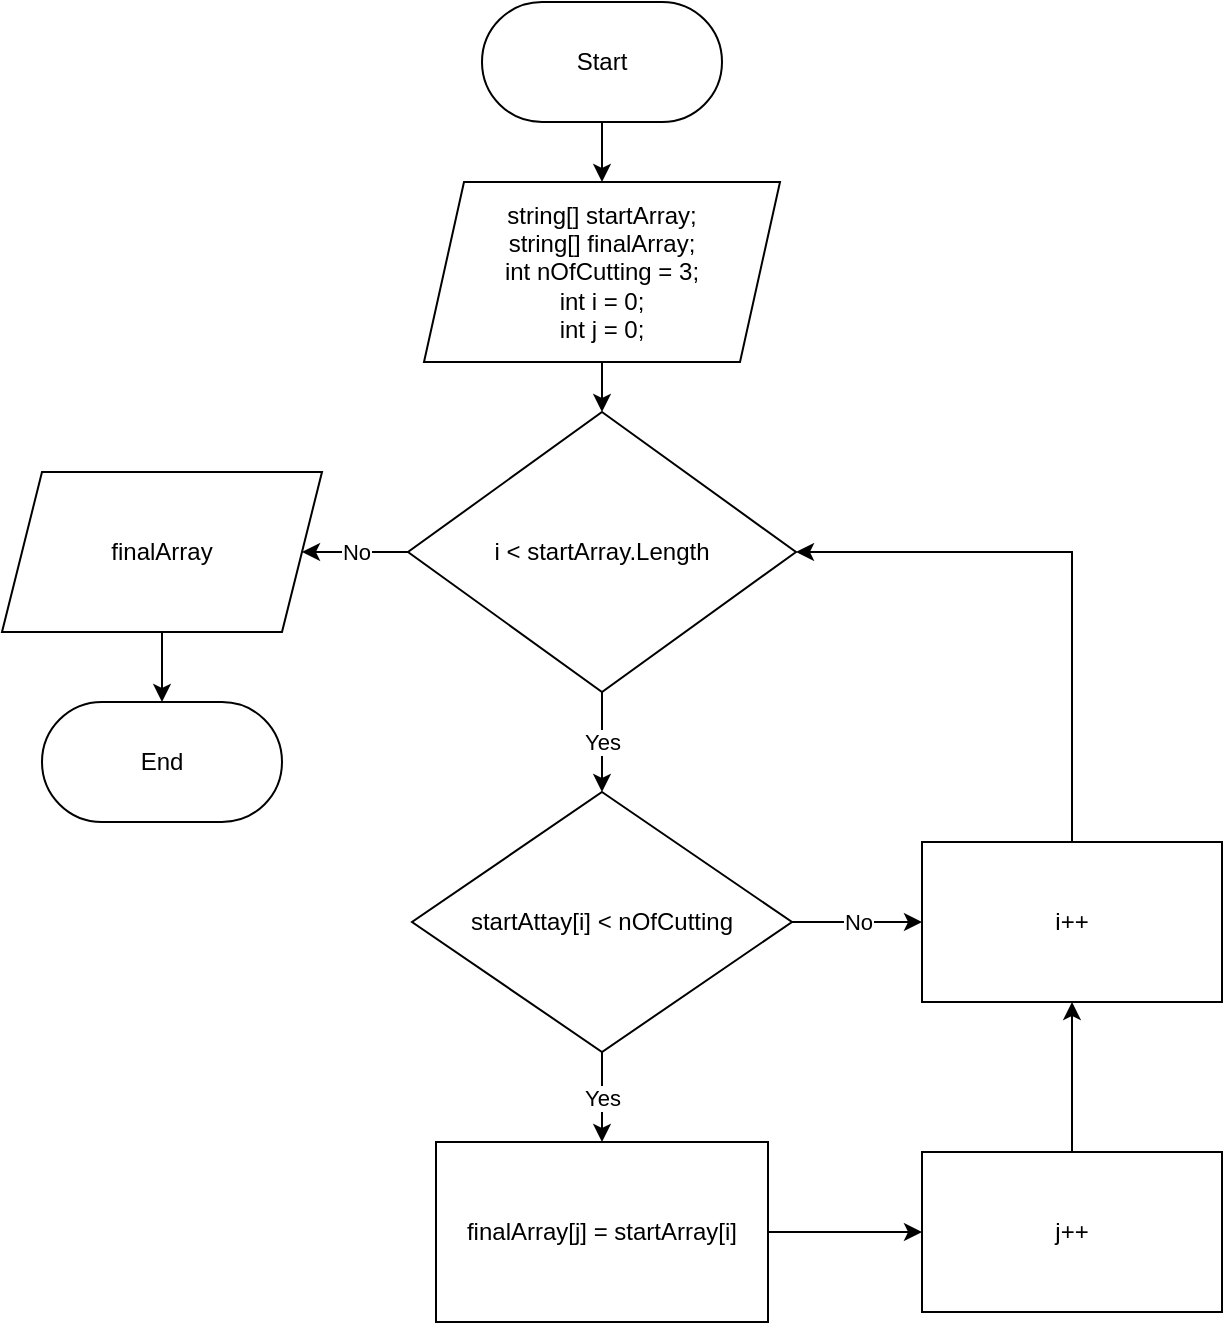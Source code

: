 <mxfile version="20.3.0" type="device"><diagram id="C5RBs43oDa-KdzZeNtuy" name="Page-1"><mxGraphModel dx="1038" dy="641" grid="1" gridSize="10" guides="1" tooltips="1" connect="1" arrows="1" fold="1" page="1" pageScale="1" pageWidth="827" pageHeight="1169" math="0" shadow="0"><root><mxCell id="WIyWlLk6GJQsqaUBKTNV-0"/><mxCell id="WIyWlLk6GJQsqaUBKTNV-1" parent="WIyWlLk6GJQsqaUBKTNV-0"/><mxCell id="HQiyqDtOsf1_wWNXgMHu-0" value="Start" style="rounded=1;whiteSpace=wrap;html=1;arcSize=50;" vertex="1" parent="WIyWlLk6GJQsqaUBKTNV-1"><mxGeometry x="350" y="60" width="120" height="60" as="geometry"/></mxCell><mxCell id="HQiyqDtOsf1_wWNXgMHu-1" value="string[] startArray;&lt;br&gt;string[] finalArray;&lt;br&gt;int nOfCutting = 3;&lt;br&gt;int i = 0;&lt;br&gt;int j = 0;" style="shape=parallelogram;perimeter=parallelogramPerimeter;whiteSpace=wrap;html=1;fixedSize=1;" vertex="1" parent="WIyWlLk6GJQsqaUBKTNV-1"><mxGeometry x="321" y="150" width="178" height="90" as="geometry"/></mxCell><mxCell id="HQiyqDtOsf1_wWNXgMHu-2" value="" style="endArrow=classic;html=1;rounded=0;entryX=0.5;entryY=0;entryDx=0;entryDy=0;exitX=0.5;exitY=1;exitDx=0;exitDy=0;" edge="1" parent="WIyWlLk6GJQsqaUBKTNV-1" source="HQiyqDtOsf1_wWNXgMHu-0" target="HQiyqDtOsf1_wWNXgMHu-1"><mxGeometry width="50" height="50" relative="1" as="geometry"><mxPoint x="390" y="80" as="sourcePoint"/><mxPoint x="440" y="30" as="targetPoint"/></mxGeometry></mxCell><mxCell id="HQiyqDtOsf1_wWNXgMHu-3" value="i &amp;lt; startArray.Length" style="rhombus;whiteSpace=wrap;html=1;" vertex="1" parent="WIyWlLk6GJQsqaUBKTNV-1"><mxGeometry x="313" y="265" width="194" height="140" as="geometry"/></mxCell><mxCell id="HQiyqDtOsf1_wWNXgMHu-4" value="finalArray" style="shape=parallelogram;perimeter=parallelogramPerimeter;whiteSpace=wrap;html=1;fixedSize=1;" vertex="1" parent="WIyWlLk6GJQsqaUBKTNV-1"><mxGeometry x="110" y="295" width="160" height="80" as="geometry"/></mxCell><mxCell id="HQiyqDtOsf1_wWNXgMHu-5" value="End" style="rounded=1;whiteSpace=wrap;html=1;arcSize=50;" vertex="1" parent="WIyWlLk6GJQsqaUBKTNV-1"><mxGeometry x="130" y="410" width="120" height="60" as="geometry"/></mxCell><mxCell id="HQiyqDtOsf1_wWNXgMHu-6" value="No" style="endArrow=classic;html=1;rounded=0;exitX=0;exitY=0.5;exitDx=0;exitDy=0;entryX=1;entryY=0.5;entryDx=0;entryDy=0;" edge="1" parent="WIyWlLk6GJQsqaUBKTNV-1" source="HQiyqDtOsf1_wWNXgMHu-3" target="HQiyqDtOsf1_wWNXgMHu-4"><mxGeometry width="50" height="50" relative="1" as="geometry"><mxPoint x="390" y="290" as="sourcePoint"/><mxPoint x="440" y="240" as="targetPoint"/></mxGeometry></mxCell><mxCell id="HQiyqDtOsf1_wWNXgMHu-8" value="" style="endArrow=classic;html=1;rounded=0;entryX=0.5;entryY=0;entryDx=0;entryDy=0;" edge="1" parent="WIyWlLk6GJQsqaUBKTNV-1" source="HQiyqDtOsf1_wWNXgMHu-1" target="HQiyqDtOsf1_wWNXgMHu-3"><mxGeometry width="50" height="50" relative="1" as="geometry"><mxPoint x="478" y="280" as="sourcePoint"/><mxPoint x="406" y="280" as="targetPoint"/></mxGeometry></mxCell><mxCell id="HQiyqDtOsf1_wWNXgMHu-9" value="" style="endArrow=classic;html=1;rounded=0;entryX=0.5;entryY=0;entryDx=0;entryDy=0;" edge="1" parent="WIyWlLk6GJQsqaUBKTNV-1" source="HQiyqDtOsf1_wWNXgMHu-4" target="HQiyqDtOsf1_wWNXgMHu-5"><mxGeometry width="50" height="50" relative="1" as="geometry"><mxPoint x="362" y="350" as="sourcePoint"/><mxPoint x="290" y="350" as="targetPoint"/></mxGeometry></mxCell><mxCell id="HQiyqDtOsf1_wWNXgMHu-11" value="startAttay[i] &amp;lt; nOfCutting" style="rhombus;whiteSpace=wrap;html=1;" vertex="1" parent="WIyWlLk6GJQsqaUBKTNV-1"><mxGeometry x="315" y="455" width="190" height="130" as="geometry"/></mxCell><mxCell id="HQiyqDtOsf1_wWNXgMHu-12" value="Yes" style="endArrow=classic;html=1;rounded=0;exitX=0.5;exitY=1;exitDx=0;exitDy=0;entryX=0.5;entryY=0;entryDx=0;entryDy=0;" edge="1" parent="WIyWlLk6GJQsqaUBKTNV-1" source="HQiyqDtOsf1_wWNXgMHu-3" target="HQiyqDtOsf1_wWNXgMHu-11"><mxGeometry width="50" height="50" relative="1" as="geometry"><mxPoint x="390" y="480" as="sourcePoint"/><mxPoint x="440" y="430" as="targetPoint"/></mxGeometry></mxCell><mxCell id="HQiyqDtOsf1_wWNXgMHu-13" value="finalArray[j] = startArray[i]" style="rounded=0;whiteSpace=wrap;html=1;" vertex="1" parent="WIyWlLk6GJQsqaUBKTNV-1"><mxGeometry x="327" y="630" width="166" height="90" as="geometry"/></mxCell><mxCell id="HQiyqDtOsf1_wWNXgMHu-14" value="Yes" style="endArrow=classic;html=1;rounded=0;exitX=0.5;exitY=1;exitDx=0;exitDy=0;entryX=0.5;entryY=0;entryDx=0;entryDy=0;" edge="1" parent="WIyWlLk6GJQsqaUBKTNV-1" source="HQiyqDtOsf1_wWNXgMHu-11" target="HQiyqDtOsf1_wWNXgMHu-13"><mxGeometry width="50" height="50" relative="1" as="geometry"><mxPoint x="420" y="415" as="sourcePoint"/><mxPoint x="420" y="465" as="targetPoint"/></mxGeometry></mxCell><mxCell id="HQiyqDtOsf1_wWNXgMHu-15" value="i++" style="rounded=0;whiteSpace=wrap;html=1;" vertex="1" parent="WIyWlLk6GJQsqaUBKTNV-1"><mxGeometry x="570" y="480" width="150" height="80" as="geometry"/></mxCell><mxCell id="HQiyqDtOsf1_wWNXgMHu-16" value="No" style="endArrow=classic;html=1;rounded=0;exitX=1;exitY=0.5;exitDx=0;exitDy=0;entryX=0;entryY=0.5;entryDx=0;entryDy=0;" edge="1" parent="WIyWlLk6GJQsqaUBKTNV-1" source="HQiyqDtOsf1_wWNXgMHu-11" target="HQiyqDtOsf1_wWNXgMHu-15"><mxGeometry width="50" height="50" relative="1" as="geometry"><mxPoint x="323" y="345" as="sourcePoint"/><mxPoint x="270" y="345" as="targetPoint"/></mxGeometry></mxCell><mxCell id="HQiyqDtOsf1_wWNXgMHu-17" value="" style="endArrow=classic;html=1;rounded=0;exitX=0.5;exitY=0;exitDx=0;exitDy=0;entryX=1;entryY=0.5;entryDx=0;entryDy=0;" edge="1" parent="WIyWlLk6GJQsqaUBKTNV-1" source="HQiyqDtOsf1_wWNXgMHu-15" target="HQiyqDtOsf1_wWNXgMHu-3"><mxGeometry width="50" height="50" relative="1" as="geometry"><mxPoint x="390" y="490" as="sourcePoint"/><mxPoint x="510" y="330" as="targetPoint"/><Array as="points"><mxPoint x="645" y="335"/></Array></mxGeometry></mxCell><mxCell id="HQiyqDtOsf1_wWNXgMHu-18" value="j++" style="rounded=0;whiteSpace=wrap;html=1;" vertex="1" parent="WIyWlLk6GJQsqaUBKTNV-1"><mxGeometry x="570" y="635" width="150" height="80" as="geometry"/></mxCell><mxCell id="HQiyqDtOsf1_wWNXgMHu-19" value="" style="endArrow=classic;html=1;rounded=0;exitX=1;exitY=0.5;exitDx=0;exitDy=0;entryX=0;entryY=0.5;entryDx=0;entryDy=0;" edge="1" parent="WIyWlLk6GJQsqaUBKTNV-1" source="HQiyqDtOsf1_wWNXgMHu-13" target="HQiyqDtOsf1_wWNXgMHu-18"><mxGeometry width="50" height="50" relative="1" as="geometry"><mxPoint x="390" y="590" as="sourcePoint"/><mxPoint x="440" y="540" as="targetPoint"/></mxGeometry></mxCell><mxCell id="HQiyqDtOsf1_wWNXgMHu-20" value="" style="endArrow=classic;html=1;rounded=0;exitX=0.5;exitY=0;exitDx=0;exitDy=0;entryX=0.5;entryY=1;entryDx=0;entryDy=0;" edge="1" parent="WIyWlLk6GJQsqaUBKTNV-1" source="HQiyqDtOsf1_wWNXgMHu-18" target="HQiyqDtOsf1_wWNXgMHu-15"><mxGeometry width="50" height="50" relative="1" as="geometry"><mxPoint x="503" y="685" as="sourcePoint"/><mxPoint x="580" y="685" as="targetPoint"/></mxGeometry></mxCell></root></mxGraphModel></diagram></mxfile>
